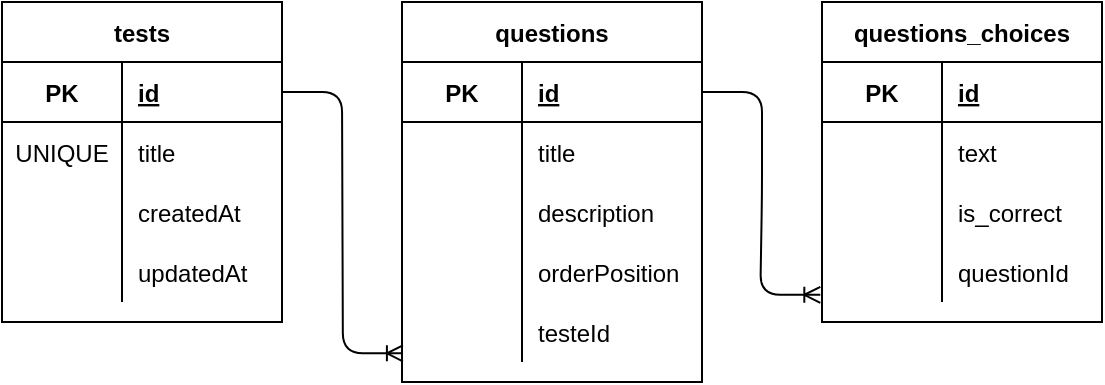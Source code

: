 <mxfile version="14.6.13" type="device"><diagram id="hoR3QEEpu66JI3-vRCbM" name="Page-1"><mxGraphModel dx="718" dy="375" grid="1" gridSize="10" guides="1" tooltips="1" connect="1" arrows="1" fold="1" page="1" pageScale="1" pageWidth="827" pageHeight="1169" math="0" shadow="0"><root><mxCell id="0"/><mxCell id="1" parent="0"/><mxCell id="QUWMrwZILmes9Uy89Rp7-1" value="tests" style="shape=table;startSize=30;container=1;collapsible=1;childLayout=tableLayout;fixedRows=1;rowLines=0;fontStyle=1;align=center;resizeLast=1;" parent="1" vertex="1"><mxGeometry x="40" y="40" width="140" height="160" as="geometry"/></mxCell><mxCell id="QUWMrwZILmes9Uy89Rp7-5" value="" style="shape=partialRectangle;collapsible=0;dropTarget=0;pointerEvents=0;fillColor=none;top=0;left=0;bottom=1;right=0;points=[[0,0.5],[1,0.5]];portConstraint=eastwest;" parent="QUWMrwZILmes9Uy89Rp7-1" vertex="1"><mxGeometry y="30" width="140" height="30" as="geometry"/></mxCell><mxCell id="QUWMrwZILmes9Uy89Rp7-6" value="PK" style="shape=partialRectangle;connectable=0;fillColor=none;top=0;left=0;bottom=0;right=0;fontStyle=1;overflow=hidden;" parent="QUWMrwZILmes9Uy89Rp7-5" vertex="1"><mxGeometry width="60" height="30" as="geometry"/></mxCell><mxCell id="QUWMrwZILmes9Uy89Rp7-7" value="id" style="shape=partialRectangle;connectable=0;fillColor=none;top=0;left=0;bottom=0;right=0;align=left;spacingLeft=6;fontStyle=5;overflow=hidden;" parent="QUWMrwZILmes9Uy89Rp7-5" vertex="1"><mxGeometry x="60" width="80" height="30" as="geometry"/></mxCell><mxCell id="QUWMrwZILmes9Uy89Rp7-8" value="" style="shape=partialRectangle;collapsible=0;dropTarget=0;pointerEvents=0;fillColor=none;top=0;left=0;bottom=0;right=0;points=[[0,0.5],[1,0.5]];portConstraint=eastwest;" parent="QUWMrwZILmes9Uy89Rp7-1" vertex="1"><mxGeometry y="60" width="140" height="30" as="geometry"/></mxCell><mxCell id="QUWMrwZILmes9Uy89Rp7-9" value="UNIQUE" style="shape=partialRectangle;connectable=0;fillColor=none;top=0;left=0;bottom=0;right=0;editable=1;overflow=hidden;" parent="QUWMrwZILmes9Uy89Rp7-8" vertex="1"><mxGeometry width="60" height="30" as="geometry"/></mxCell><mxCell id="QUWMrwZILmes9Uy89Rp7-10" value="title" style="shape=partialRectangle;connectable=0;fillColor=none;top=0;left=0;bottom=0;right=0;align=left;spacingLeft=6;overflow=hidden;" parent="QUWMrwZILmes9Uy89Rp7-8" vertex="1"><mxGeometry x="60" width="80" height="30" as="geometry"/></mxCell><mxCell id="QUWMrwZILmes9Uy89Rp7-31" value="" style="shape=partialRectangle;collapsible=0;dropTarget=0;pointerEvents=0;fillColor=none;top=0;left=0;bottom=0;right=0;points=[[0,0.5],[1,0.5]];portConstraint=eastwest;" parent="QUWMrwZILmes9Uy89Rp7-1" vertex="1"><mxGeometry y="90" width="140" height="30" as="geometry"/></mxCell><mxCell id="QUWMrwZILmes9Uy89Rp7-32" value="" style="shape=partialRectangle;connectable=0;fillColor=none;top=0;left=0;bottom=0;right=0;editable=1;overflow=hidden;" parent="QUWMrwZILmes9Uy89Rp7-31" vertex="1"><mxGeometry width="60" height="30" as="geometry"/></mxCell><mxCell id="QUWMrwZILmes9Uy89Rp7-33" value="createdAt" style="shape=partialRectangle;connectable=0;fillColor=none;top=0;left=0;bottom=0;right=0;align=left;spacingLeft=6;overflow=hidden;" parent="QUWMrwZILmes9Uy89Rp7-31" vertex="1"><mxGeometry x="60" width="80" height="30" as="geometry"/></mxCell><mxCell id="QUWMrwZILmes9Uy89Rp7-34" value="" style="shape=partialRectangle;collapsible=0;dropTarget=0;pointerEvents=0;fillColor=none;top=0;left=0;bottom=0;right=0;points=[[0,0.5],[1,0.5]];portConstraint=eastwest;" parent="QUWMrwZILmes9Uy89Rp7-1" vertex="1"><mxGeometry y="120" width="140" height="30" as="geometry"/></mxCell><mxCell id="QUWMrwZILmes9Uy89Rp7-35" value="" style="shape=partialRectangle;connectable=0;fillColor=none;top=0;left=0;bottom=0;right=0;editable=1;overflow=hidden;" parent="QUWMrwZILmes9Uy89Rp7-34" vertex="1"><mxGeometry width="60" height="30" as="geometry"/></mxCell><mxCell id="QUWMrwZILmes9Uy89Rp7-36" value="updatedAt" style="shape=partialRectangle;connectable=0;fillColor=none;top=0;left=0;bottom=0;right=0;align=left;spacingLeft=6;overflow=hidden;" parent="QUWMrwZILmes9Uy89Rp7-34" vertex="1"><mxGeometry x="60" width="80" height="30" as="geometry"/></mxCell><mxCell id="QUWMrwZILmes9Uy89Rp7-37" value="questions" style="shape=table;startSize=30;container=1;collapsible=1;childLayout=tableLayout;fixedRows=1;rowLines=0;fontStyle=1;align=center;resizeLast=1;" parent="1" vertex="1"><mxGeometry x="240" y="40" width="150" height="190" as="geometry"/></mxCell><mxCell id="QUWMrwZILmes9Uy89Rp7-38" value="" style="shape=partialRectangle;collapsible=0;dropTarget=0;pointerEvents=0;fillColor=none;top=0;left=0;bottom=1;right=0;points=[[0,0.5],[1,0.5]];portConstraint=eastwest;" parent="QUWMrwZILmes9Uy89Rp7-37" vertex="1"><mxGeometry y="30" width="150" height="30" as="geometry"/></mxCell><mxCell id="QUWMrwZILmes9Uy89Rp7-39" value="PK" style="shape=partialRectangle;connectable=0;fillColor=none;top=0;left=0;bottom=0;right=0;fontStyle=1;overflow=hidden;" parent="QUWMrwZILmes9Uy89Rp7-38" vertex="1"><mxGeometry width="60" height="30" as="geometry"/></mxCell><mxCell id="QUWMrwZILmes9Uy89Rp7-40" value="id" style="shape=partialRectangle;connectable=0;fillColor=none;top=0;left=0;bottom=0;right=0;align=left;spacingLeft=6;fontStyle=5;overflow=hidden;" parent="QUWMrwZILmes9Uy89Rp7-38" vertex="1"><mxGeometry x="60" width="90" height="30" as="geometry"/></mxCell><mxCell id="QUWMrwZILmes9Uy89Rp7-50" value="" style="shape=partialRectangle;collapsible=0;dropTarget=0;pointerEvents=0;fillColor=none;top=0;left=0;bottom=0;right=0;points=[[0,0.5],[1,0.5]];portConstraint=eastwest;" parent="QUWMrwZILmes9Uy89Rp7-37" vertex="1"><mxGeometry y="60" width="150" height="30" as="geometry"/></mxCell><mxCell id="QUWMrwZILmes9Uy89Rp7-51" value="" style="shape=partialRectangle;connectable=0;fillColor=none;top=0;left=0;bottom=0;right=0;editable=1;overflow=hidden;" parent="QUWMrwZILmes9Uy89Rp7-50" vertex="1"><mxGeometry width="60" height="30" as="geometry"/></mxCell><mxCell id="QUWMrwZILmes9Uy89Rp7-52" value="title" style="shape=partialRectangle;connectable=0;fillColor=none;top=0;left=0;bottom=0;right=0;align=left;spacingLeft=6;overflow=hidden;" parent="QUWMrwZILmes9Uy89Rp7-50" vertex="1"><mxGeometry x="60" width="90" height="30" as="geometry"/></mxCell><mxCell id="QUWMrwZILmes9Uy89Rp7-53" value="" style="shape=partialRectangle;collapsible=0;dropTarget=0;pointerEvents=0;fillColor=none;top=0;left=0;bottom=0;right=0;points=[[0,0.5],[1,0.5]];portConstraint=eastwest;" parent="QUWMrwZILmes9Uy89Rp7-37" vertex="1"><mxGeometry y="90" width="150" height="30" as="geometry"/></mxCell><mxCell id="QUWMrwZILmes9Uy89Rp7-54" value="" style="shape=partialRectangle;connectable=0;fillColor=none;top=0;left=0;bottom=0;right=0;editable=1;overflow=hidden;" parent="QUWMrwZILmes9Uy89Rp7-53" vertex="1"><mxGeometry width="60" height="30" as="geometry"/></mxCell><mxCell id="QUWMrwZILmes9Uy89Rp7-55" value="description" style="shape=partialRectangle;connectable=0;fillColor=none;top=0;left=0;bottom=0;right=0;align=left;spacingLeft=6;overflow=hidden;" parent="QUWMrwZILmes9Uy89Rp7-53" vertex="1"><mxGeometry x="60" width="90" height="30" as="geometry"/></mxCell><mxCell id="QUWMrwZILmes9Uy89Rp7-56" value="" style="shape=partialRectangle;collapsible=0;dropTarget=0;pointerEvents=0;fillColor=none;top=0;left=0;bottom=0;right=0;points=[[0,0.5],[1,0.5]];portConstraint=eastwest;" parent="QUWMrwZILmes9Uy89Rp7-37" vertex="1"><mxGeometry y="120" width="150" height="30" as="geometry"/></mxCell><mxCell id="QUWMrwZILmes9Uy89Rp7-57" value="" style="shape=partialRectangle;connectable=0;fillColor=none;top=0;left=0;bottom=0;right=0;editable=1;overflow=hidden;" parent="QUWMrwZILmes9Uy89Rp7-56" vertex="1"><mxGeometry width="60" height="30" as="geometry"/></mxCell><mxCell id="QUWMrwZILmes9Uy89Rp7-58" value="orderPosition" style="shape=partialRectangle;connectable=0;fillColor=none;top=0;left=0;bottom=0;right=0;align=left;spacingLeft=6;overflow=hidden;" parent="QUWMrwZILmes9Uy89Rp7-56" vertex="1"><mxGeometry x="60" width="90" height="30" as="geometry"/></mxCell><mxCell id="QUWMrwZILmes9Uy89Rp7-41" value="" style="shape=partialRectangle;collapsible=0;dropTarget=0;pointerEvents=0;fillColor=none;top=0;left=0;bottom=0;right=0;points=[[0,0.5],[1,0.5]];portConstraint=eastwest;" parent="QUWMrwZILmes9Uy89Rp7-37" vertex="1"><mxGeometry y="150" width="150" height="30" as="geometry"/></mxCell><mxCell id="QUWMrwZILmes9Uy89Rp7-42" value="" style="shape=partialRectangle;connectable=0;fillColor=none;top=0;left=0;bottom=0;right=0;editable=1;overflow=hidden;" parent="QUWMrwZILmes9Uy89Rp7-41" vertex="1"><mxGeometry width="60" height="30" as="geometry"/></mxCell><mxCell id="QUWMrwZILmes9Uy89Rp7-43" value="testeId" style="shape=partialRectangle;connectable=0;fillColor=none;top=0;left=0;bottom=0;right=0;align=left;spacingLeft=6;overflow=hidden;" parent="QUWMrwZILmes9Uy89Rp7-41" vertex="1"><mxGeometry x="60" width="90" height="30" as="geometry"/></mxCell><mxCell id="QUWMrwZILmes9Uy89Rp7-62" value="questions_choices" style="shape=table;startSize=30;container=1;collapsible=1;childLayout=tableLayout;fixedRows=1;rowLines=0;fontStyle=1;align=center;resizeLast=1;" parent="1" vertex="1"><mxGeometry x="450" y="40" width="140" height="160" as="geometry"/></mxCell><mxCell id="QUWMrwZILmes9Uy89Rp7-63" value="" style="shape=partialRectangle;collapsible=0;dropTarget=0;pointerEvents=0;fillColor=none;top=0;left=0;bottom=1;right=0;points=[[0,0.5],[1,0.5]];portConstraint=eastwest;" parent="QUWMrwZILmes9Uy89Rp7-62" vertex="1"><mxGeometry y="30" width="140" height="30" as="geometry"/></mxCell><mxCell id="QUWMrwZILmes9Uy89Rp7-64" value="PK" style="shape=partialRectangle;connectable=0;fillColor=none;top=0;left=0;bottom=0;right=0;fontStyle=1;overflow=hidden;" parent="QUWMrwZILmes9Uy89Rp7-63" vertex="1"><mxGeometry width="60" height="30" as="geometry"/></mxCell><mxCell id="QUWMrwZILmes9Uy89Rp7-65" value="id" style="shape=partialRectangle;connectable=0;fillColor=none;top=0;left=0;bottom=0;right=0;align=left;spacingLeft=6;fontStyle=5;overflow=hidden;" parent="QUWMrwZILmes9Uy89Rp7-63" vertex="1"><mxGeometry x="60" width="80" height="30" as="geometry"/></mxCell><mxCell id="QUWMrwZILmes9Uy89Rp7-66" value="" style="shape=partialRectangle;collapsible=0;dropTarget=0;pointerEvents=0;fillColor=none;top=0;left=0;bottom=0;right=0;points=[[0,0.5],[1,0.5]];portConstraint=eastwest;" parent="QUWMrwZILmes9Uy89Rp7-62" vertex="1"><mxGeometry y="60" width="140" height="30" as="geometry"/></mxCell><mxCell id="QUWMrwZILmes9Uy89Rp7-67" value="" style="shape=partialRectangle;connectable=0;fillColor=none;top=0;left=0;bottom=0;right=0;editable=1;overflow=hidden;" parent="QUWMrwZILmes9Uy89Rp7-66" vertex="1"><mxGeometry width="60" height="30" as="geometry"/></mxCell><mxCell id="QUWMrwZILmes9Uy89Rp7-68" value="text" style="shape=partialRectangle;connectable=0;fillColor=none;top=0;left=0;bottom=0;right=0;align=left;spacingLeft=6;overflow=hidden;" parent="QUWMrwZILmes9Uy89Rp7-66" vertex="1"><mxGeometry x="60" width="80" height="30" as="geometry"/></mxCell><mxCell id="QUWMrwZILmes9Uy89Rp7-81" value="" style="shape=partialRectangle;collapsible=0;dropTarget=0;pointerEvents=0;fillColor=none;top=0;left=0;bottom=0;right=0;points=[[0,0.5],[1,0.5]];portConstraint=eastwest;" parent="QUWMrwZILmes9Uy89Rp7-62" vertex="1"><mxGeometry y="90" width="140" height="30" as="geometry"/></mxCell><mxCell id="QUWMrwZILmes9Uy89Rp7-82" value="" style="shape=partialRectangle;connectable=0;fillColor=none;top=0;left=0;bottom=0;right=0;editable=1;overflow=hidden;" parent="QUWMrwZILmes9Uy89Rp7-81" vertex="1"><mxGeometry width="60" height="30" as="geometry"/></mxCell><mxCell id="QUWMrwZILmes9Uy89Rp7-83" value="is_correct" style="shape=partialRectangle;connectable=0;fillColor=none;top=0;left=0;bottom=0;right=0;align=left;spacingLeft=6;overflow=hidden;" parent="QUWMrwZILmes9Uy89Rp7-81" vertex="1"><mxGeometry x="60" width="80" height="30" as="geometry"/></mxCell><mxCell id="QUWMrwZILmes9Uy89Rp7-75" value="" style="shape=partialRectangle;collapsible=0;dropTarget=0;pointerEvents=0;fillColor=none;top=0;left=0;bottom=0;right=0;points=[[0,0.5],[1,0.5]];portConstraint=eastwest;" parent="QUWMrwZILmes9Uy89Rp7-62" vertex="1"><mxGeometry y="120" width="140" height="30" as="geometry"/></mxCell><mxCell id="QUWMrwZILmes9Uy89Rp7-76" value="" style="shape=partialRectangle;connectable=0;fillColor=none;top=0;left=0;bottom=0;right=0;editable=1;overflow=hidden;" parent="QUWMrwZILmes9Uy89Rp7-75" vertex="1"><mxGeometry width="60" height="30" as="geometry"/></mxCell><mxCell id="QUWMrwZILmes9Uy89Rp7-77" value="questionId" style="shape=partialRectangle;connectable=0;fillColor=none;top=0;left=0;bottom=0;right=0;align=left;spacingLeft=6;overflow=hidden;" parent="QUWMrwZILmes9Uy89Rp7-75" vertex="1"><mxGeometry x="60" width="80" height="30" as="geometry"/></mxCell><mxCell id="QUWMrwZILmes9Uy89Rp7-84" value="" style="edgeStyle=entityRelationEdgeStyle;fontSize=12;html=1;endArrow=ERoneToMany;entryX=0.003;entryY=0.855;entryDx=0;entryDy=0;entryPerimeter=0;" parent="1" source="QUWMrwZILmes9Uy89Rp7-5" target="QUWMrwZILmes9Uy89Rp7-41" edge="1"><mxGeometry width="100" height="100" relative="1" as="geometry"><mxPoint x="130" y="350" as="sourcePoint"/><mxPoint x="230" y="250" as="targetPoint"/></mxGeometry></mxCell><mxCell id="QUWMrwZILmes9Uy89Rp7-85" value="" style="edgeStyle=entityRelationEdgeStyle;fontSize=12;html=1;endArrow=ERoneToMany;entryX=-0.006;entryY=0.88;entryDx=0;entryDy=0;entryPerimeter=0;" parent="1" source="QUWMrwZILmes9Uy89Rp7-38" target="QUWMrwZILmes9Uy89Rp7-75" edge="1"><mxGeometry width="100" height="100" relative="1" as="geometry"><mxPoint x="430" y="180" as="sourcePoint"/><mxPoint x="530" y="80" as="targetPoint"/></mxGeometry></mxCell></root></mxGraphModel></diagram></mxfile>